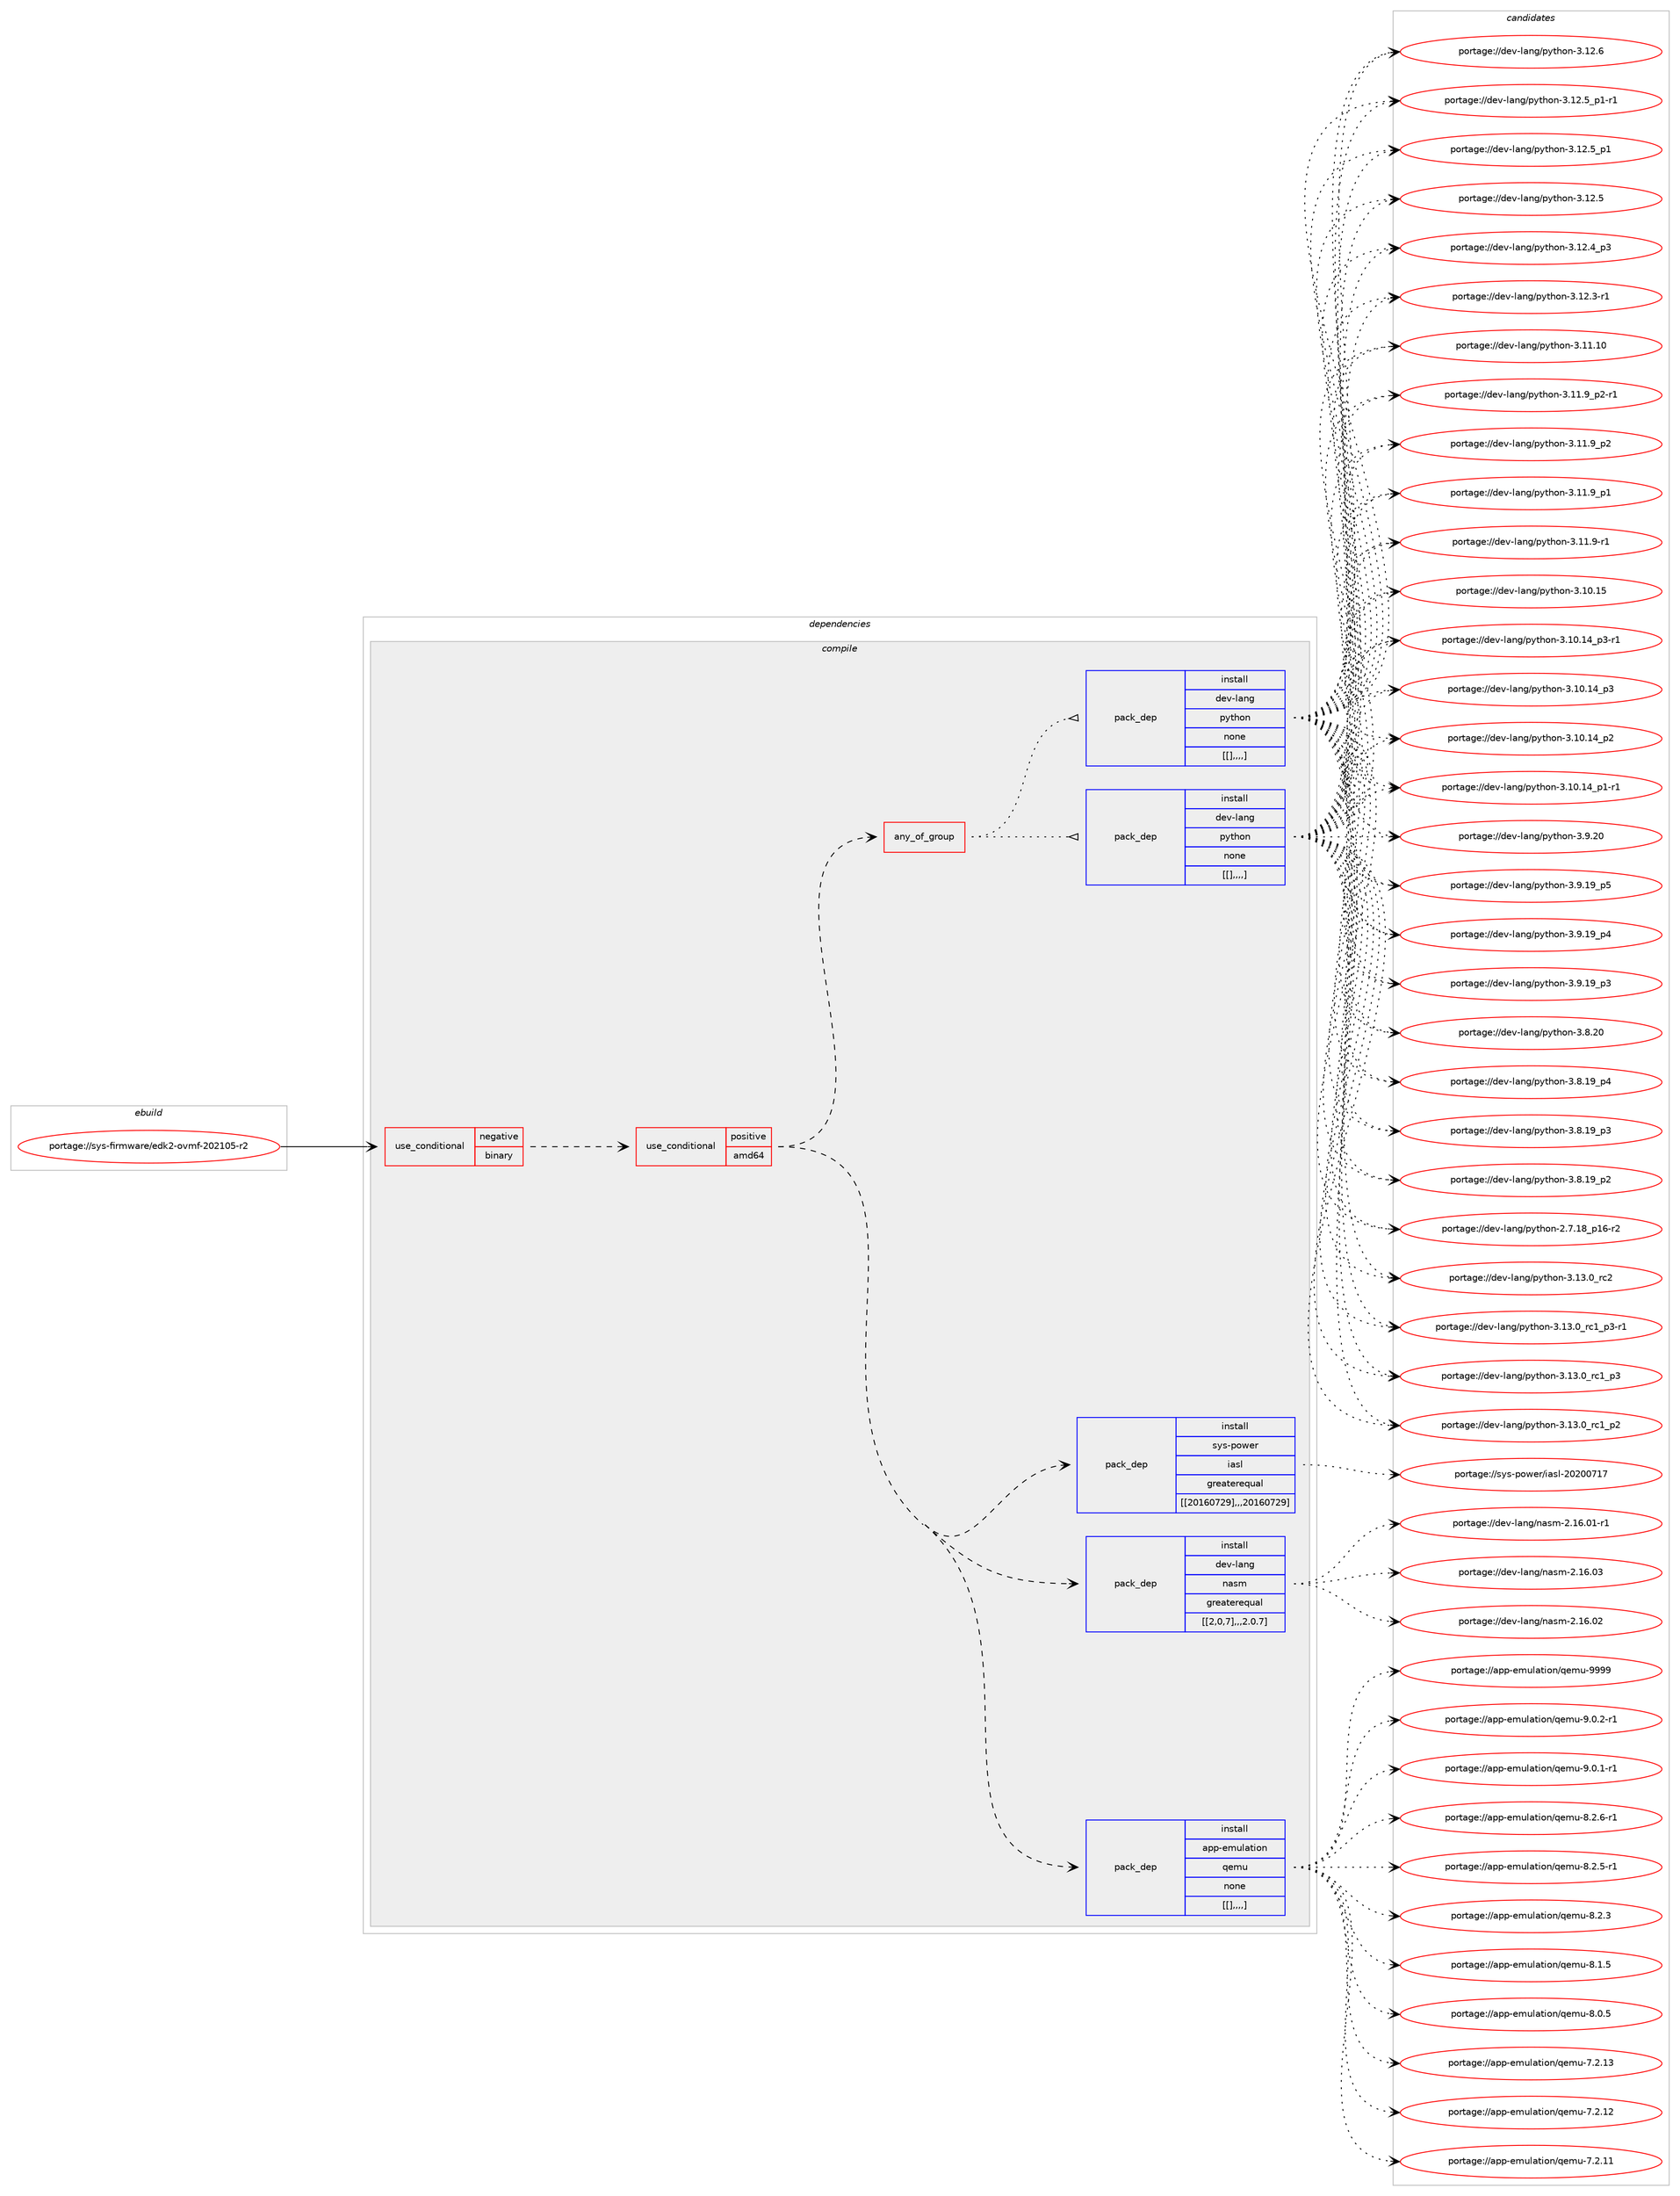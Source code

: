 digraph prolog {

# *************
# Graph options
# *************

newrank=true;
concentrate=true;
compound=true;
graph [rankdir=LR,fontname=Helvetica,fontsize=10,ranksep=1.5];#, ranksep=2.5, nodesep=0.2];
edge  [arrowhead=vee];
node  [fontname=Helvetica,fontsize=10];

# **********
# The ebuild
# **********

subgraph cluster_leftcol {
color=gray;
label=<<i>ebuild</i>>;
id [label="portage://sys-firmware/edk2-ovmf-202105-r2", color=red, width=4, href="../sys-firmware/edk2-ovmf-202105-r2.svg"];
}

# ****************
# The dependencies
# ****************

subgraph cluster_midcol {
color=gray;
label=<<i>dependencies</i>>;
subgraph cluster_compile {
fillcolor="#eeeeee";
style=filled;
label=<<i>compile</i>>;
subgraph cond120464 {
dependency453171 [label=<<TABLE BORDER="0" CELLBORDER="1" CELLSPACING="0" CELLPADDING="4"><TR><TD ROWSPAN="3" CELLPADDING="10">use_conditional</TD></TR><TR><TD>negative</TD></TR><TR><TD>binary</TD></TR></TABLE>>, shape=none, color=red];
subgraph cond120465 {
dependency453172 [label=<<TABLE BORDER="0" CELLBORDER="1" CELLSPACING="0" CELLPADDING="4"><TR><TD ROWSPAN="3" CELLPADDING="10">use_conditional</TD></TR><TR><TD>positive</TD></TR><TR><TD>amd64</TD></TR></TABLE>>, shape=none, color=red];
subgraph pack329612 {
dependency453173 [label=<<TABLE BORDER="0" CELLBORDER="1" CELLSPACING="0" CELLPADDING="4" WIDTH="220"><TR><TD ROWSPAN="6" CELLPADDING="30">pack_dep</TD></TR><TR><TD WIDTH="110">install</TD></TR><TR><TD>app-emulation</TD></TR><TR><TD>qemu</TD></TR><TR><TD>none</TD></TR><TR><TD>[[],,,,]</TD></TR></TABLE>>, shape=none, color=blue];
}
dependency453172:e -> dependency453173:w [weight=20,style="dashed",arrowhead="vee"];
subgraph pack329613 {
dependency453174 [label=<<TABLE BORDER="0" CELLBORDER="1" CELLSPACING="0" CELLPADDING="4" WIDTH="220"><TR><TD ROWSPAN="6" CELLPADDING="30">pack_dep</TD></TR><TR><TD WIDTH="110">install</TD></TR><TR><TD>dev-lang</TD></TR><TR><TD>nasm</TD></TR><TR><TD>greaterequal</TD></TR><TR><TD>[[2,0,7],,,2.0.7]</TD></TR></TABLE>>, shape=none, color=blue];
}
dependency453172:e -> dependency453174:w [weight=20,style="dashed",arrowhead="vee"];
subgraph pack329614 {
dependency453175 [label=<<TABLE BORDER="0" CELLBORDER="1" CELLSPACING="0" CELLPADDING="4" WIDTH="220"><TR><TD ROWSPAN="6" CELLPADDING="30">pack_dep</TD></TR><TR><TD WIDTH="110">install</TD></TR><TR><TD>sys-power</TD></TR><TR><TD>iasl</TD></TR><TR><TD>greaterequal</TD></TR><TR><TD>[[20160729],,,20160729]</TD></TR></TABLE>>, shape=none, color=blue];
}
dependency453172:e -> dependency453175:w [weight=20,style="dashed",arrowhead="vee"];
subgraph any2890 {
dependency453176 [label=<<TABLE BORDER="0" CELLBORDER="1" CELLSPACING="0" CELLPADDING="4"><TR><TD CELLPADDING="10">any_of_group</TD></TR></TABLE>>, shape=none, color=red];subgraph pack329615 {
dependency453177 [label=<<TABLE BORDER="0" CELLBORDER="1" CELLSPACING="0" CELLPADDING="4" WIDTH="220"><TR><TD ROWSPAN="6" CELLPADDING="30">pack_dep</TD></TR><TR><TD WIDTH="110">install</TD></TR><TR><TD>dev-lang</TD></TR><TR><TD>python</TD></TR><TR><TD>none</TD></TR><TR><TD>[[],,,,]</TD></TR></TABLE>>, shape=none, color=blue];
}
dependency453176:e -> dependency453177:w [weight=20,style="dotted",arrowhead="oinv"];
subgraph pack329616 {
dependency453178 [label=<<TABLE BORDER="0" CELLBORDER="1" CELLSPACING="0" CELLPADDING="4" WIDTH="220"><TR><TD ROWSPAN="6" CELLPADDING="30">pack_dep</TD></TR><TR><TD WIDTH="110">install</TD></TR><TR><TD>dev-lang</TD></TR><TR><TD>python</TD></TR><TR><TD>none</TD></TR><TR><TD>[[],,,,]</TD></TR></TABLE>>, shape=none, color=blue];
}
dependency453176:e -> dependency453178:w [weight=20,style="dotted",arrowhead="oinv"];
}
dependency453172:e -> dependency453176:w [weight=20,style="dashed",arrowhead="vee"];
}
dependency453171:e -> dependency453172:w [weight=20,style="dashed",arrowhead="vee"];
}
id:e -> dependency453171:w [weight=20,style="solid",arrowhead="vee"];
}
subgraph cluster_compileandrun {
fillcolor="#eeeeee";
style=filled;
label=<<i>compile and run</i>>;
}
subgraph cluster_run {
fillcolor="#eeeeee";
style=filled;
label=<<i>run</i>>;
}
}

# **************
# The candidates
# **************

subgraph cluster_choices {
rank=same;
color=gray;
label=<<i>candidates</i>>;

subgraph choice329612 {
color=black;
nodesep=1;
choice971121124510110911710897116105111110471131011091174557575757 [label="portage://app-emulation/qemu-9999", color=red, width=4,href="../app-emulation/qemu-9999.svg"];
choice971121124510110911710897116105111110471131011091174557464846504511449 [label="portage://app-emulation/qemu-9.0.2-r1", color=red, width=4,href="../app-emulation/qemu-9.0.2-r1.svg"];
choice971121124510110911710897116105111110471131011091174557464846494511449 [label="portage://app-emulation/qemu-9.0.1-r1", color=red, width=4,href="../app-emulation/qemu-9.0.1-r1.svg"];
choice971121124510110911710897116105111110471131011091174556465046544511449 [label="portage://app-emulation/qemu-8.2.6-r1", color=red, width=4,href="../app-emulation/qemu-8.2.6-r1.svg"];
choice971121124510110911710897116105111110471131011091174556465046534511449 [label="portage://app-emulation/qemu-8.2.5-r1", color=red, width=4,href="../app-emulation/qemu-8.2.5-r1.svg"];
choice97112112451011091171089711610511111047113101109117455646504651 [label="portage://app-emulation/qemu-8.2.3", color=red, width=4,href="../app-emulation/qemu-8.2.3.svg"];
choice97112112451011091171089711610511111047113101109117455646494653 [label="portage://app-emulation/qemu-8.1.5", color=red, width=4,href="../app-emulation/qemu-8.1.5.svg"];
choice97112112451011091171089711610511111047113101109117455646484653 [label="portage://app-emulation/qemu-8.0.5", color=red, width=4,href="../app-emulation/qemu-8.0.5.svg"];
choice9711211245101109117108971161051111104711310110911745554650464951 [label="portage://app-emulation/qemu-7.2.13", color=red, width=4,href="../app-emulation/qemu-7.2.13.svg"];
choice9711211245101109117108971161051111104711310110911745554650464950 [label="portage://app-emulation/qemu-7.2.12", color=red, width=4,href="../app-emulation/qemu-7.2.12.svg"];
choice9711211245101109117108971161051111104711310110911745554650464949 [label="portage://app-emulation/qemu-7.2.11", color=red, width=4,href="../app-emulation/qemu-7.2.11.svg"];
dependency453173:e -> choice971121124510110911710897116105111110471131011091174557575757:w [style=dotted,weight="100"];
dependency453173:e -> choice971121124510110911710897116105111110471131011091174557464846504511449:w [style=dotted,weight="100"];
dependency453173:e -> choice971121124510110911710897116105111110471131011091174557464846494511449:w [style=dotted,weight="100"];
dependency453173:e -> choice971121124510110911710897116105111110471131011091174556465046544511449:w [style=dotted,weight="100"];
dependency453173:e -> choice971121124510110911710897116105111110471131011091174556465046534511449:w [style=dotted,weight="100"];
dependency453173:e -> choice97112112451011091171089711610511111047113101109117455646504651:w [style=dotted,weight="100"];
dependency453173:e -> choice97112112451011091171089711610511111047113101109117455646494653:w [style=dotted,weight="100"];
dependency453173:e -> choice97112112451011091171089711610511111047113101109117455646484653:w [style=dotted,weight="100"];
dependency453173:e -> choice9711211245101109117108971161051111104711310110911745554650464951:w [style=dotted,weight="100"];
dependency453173:e -> choice9711211245101109117108971161051111104711310110911745554650464950:w [style=dotted,weight="100"];
dependency453173:e -> choice9711211245101109117108971161051111104711310110911745554650464949:w [style=dotted,weight="100"];
}
subgraph choice329613 {
color=black;
nodesep=1;
choice100101118451089711010347110971151094550464954464851 [label="portage://dev-lang/nasm-2.16.03", color=red, width=4,href="../dev-lang/nasm-2.16.03.svg"];
choice100101118451089711010347110971151094550464954464850 [label="portage://dev-lang/nasm-2.16.02", color=red, width=4,href="../dev-lang/nasm-2.16.02.svg"];
choice1001011184510897110103471109711510945504649544648494511449 [label="portage://dev-lang/nasm-2.16.01-r1", color=red, width=4,href="../dev-lang/nasm-2.16.01-r1.svg"];
dependency453174:e -> choice100101118451089711010347110971151094550464954464851:w [style=dotted,weight="100"];
dependency453174:e -> choice100101118451089711010347110971151094550464954464850:w [style=dotted,weight="100"];
dependency453174:e -> choice1001011184510897110103471109711510945504649544648494511449:w [style=dotted,weight="100"];
}
subgraph choice329614 {
color=black;
nodesep=1;
choice115121115451121111191011144710597115108455048504848554955 [label="portage://sys-power/iasl-20200717", color=red, width=4,href="../sys-power/iasl-20200717.svg"];
dependency453175:e -> choice115121115451121111191011144710597115108455048504848554955:w [style=dotted,weight="100"];
}
subgraph choice329615 {
color=black;
nodesep=1;
choice10010111845108971101034711212111610411111045514649514648951149950 [label="portage://dev-lang/python-3.13.0_rc2", color=red, width=4,href="../dev-lang/python-3.13.0_rc2.svg"];
choice1001011184510897110103471121211161041111104551464951464895114994995112514511449 [label="portage://dev-lang/python-3.13.0_rc1_p3-r1", color=red, width=4,href="../dev-lang/python-3.13.0_rc1_p3-r1.svg"];
choice100101118451089711010347112121116104111110455146495146489511499499511251 [label="portage://dev-lang/python-3.13.0_rc1_p3", color=red, width=4,href="../dev-lang/python-3.13.0_rc1_p3.svg"];
choice100101118451089711010347112121116104111110455146495146489511499499511250 [label="portage://dev-lang/python-3.13.0_rc1_p2", color=red, width=4,href="../dev-lang/python-3.13.0_rc1_p2.svg"];
choice10010111845108971101034711212111610411111045514649504654 [label="portage://dev-lang/python-3.12.6", color=red, width=4,href="../dev-lang/python-3.12.6.svg"];
choice1001011184510897110103471121211161041111104551464950465395112494511449 [label="portage://dev-lang/python-3.12.5_p1-r1", color=red, width=4,href="../dev-lang/python-3.12.5_p1-r1.svg"];
choice100101118451089711010347112121116104111110455146495046539511249 [label="portage://dev-lang/python-3.12.5_p1", color=red, width=4,href="../dev-lang/python-3.12.5_p1.svg"];
choice10010111845108971101034711212111610411111045514649504653 [label="portage://dev-lang/python-3.12.5", color=red, width=4,href="../dev-lang/python-3.12.5.svg"];
choice100101118451089711010347112121116104111110455146495046529511251 [label="portage://dev-lang/python-3.12.4_p3", color=red, width=4,href="../dev-lang/python-3.12.4_p3.svg"];
choice100101118451089711010347112121116104111110455146495046514511449 [label="portage://dev-lang/python-3.12.3-r1", color=red, width=4,href="../dev-lang/python-3.12.3-r1.svg"];
choice1001011184510897110103471121211161041111104551464949464948 [label="portage://dev-lang/python-3.11.10", color=red, width=4,href="../dev-lang/python-3.11.10.svg"];
choice1001011184510897110103471121211161041111104551464949465795112504511449 [label="portage://dev-lang/python-3.11.9_p2-r1", color=red, width=4,href="../dev-lang/python-3.11.9_p2-r1.svg"];
choice100101118451089711010347112121116104111110455146494946579511250 [label="portage://dev-lang/python-3.11.9_p2", color=red, width=4,href="../dev-lang/python-3.11.9_p2.svg"];
choice100101118451089711010347112121116104111110455146494946579511249 [label="portage://dev-lang/python-3.11.9_p1", color=red, width=4,href="../dev-lang/python-3.11.9_p1.svg"];
choice100101118451089711010347112121116104111110455146494946574511449 [label="portage://dev-lang/python-3.11.9-r1", color=red, width=4,href="../dev-lang/python-3.11.9-r1.svg"];
choice1001011184510897110103471121211161041111104551464948464953 [label="portage://dev-lang/python-3.10.15", color=red, width=4,href="../dev-lang/python-3.10.15.svg"];
choice100101118451089711010347112121116104111110455146494846495295112514511449 [label="portage://dev-lang/python-3.10.14_p3-r1", color=red, width=4,href="../dev-lang/python-3.10.14_p3-r1.svg"];
choice10010111845108971101034711212111610411111045514649484649529511251 [label="portage://dev-lang/python-3.10.14_p3", color=red, width=4,href="../dev-lang/python-3.10.14_p3.svg"];
choice10010111845108971101034711212111610411111045514649484649529511250 [label="portage://dev-lang/python-3.10.14_p2", color=red, width=4,href="../dev-lang/python-3.10.14_p2.svg"];
choice100101118451089711010347112121116104111110455146494846495295112494511449 [label="portage://dev-lang/python-3.10.14_p1-r1", color=red, width=4,href="../dev-lang/python-3.10.14_p1-r1.svg"];
choice10010111845108971101034711212111610411111045514657465048 [label="portage://dev-lang/python-3.9.20", color=red, width=4,href="../dev-lang/python-3.9.20.svg"];
choice100101118451089711010347112121116104111110455146574649579511253 [label="portage://dev-lang/python-3.9.19_p5", color=red, width=4,href="../dev-lang/python-3.9.19_p5.svg"];
choice100101118451089711010347112121116104111110455146574649579511252 [label="portage://dev-lang/python-3.9.19_p4", color=red, width=4,href="../dev-lang/python-3.9.19_p4.svg"];
choice100101118451089711010347112121116104111110455146574649579511251 [label="portage://dev-lang/python-3.9.19_p3", color=red, width=4,href="../dev-lang/python-3.9.19_p3.svg"];
choice10010111845108971101034711212111610411111045514656465048 [label="portage://dev-lang/python-3.8.20", color=red, width=4,href="../dev-lang/python-3.8.20.svg"];
choice100101118451089711010347112121116104111110455146564649579511252 [label="portage://dev-lang/python-3.8.19_p4", color=red, width=4,href="../dev-lang/python-3.8.19_p4.svg"];
choice100101118451089711010347112121116104111110455146564649579511251 [label="portage://dev-lang/python-3.8.19_p3", color=red, width=4,href="../dev-lang/python-3.8.19_p3.svg"];
choice100101118451089711010347112121116104111110455146564649579511250 [label="portage://dev-lang/python-3.8.19_p2", color=red, width=4,href="../dev-lang/python-3.8.19_p2.svg"];
choice100101118451089711010347112121116104111110455046554649569511249544511450 [label="portage://dev-lang/python-2.7.18_p16-r2", color=red, width=4,href="../dev-lang/python-2.7.18_p16-r2.svg"];
dependency453177:e -> choice10010111845108971101034711212111610411111045514649514648951149950:w [style=dotted,weight="100"];
dependency453177:e -> choice1001011184510897110103471121211161041111104551464951464895114994995112514511449:w [style=dotted,weight="100"];
dependency453177:e -> choice100101118451089711010347112121116104111110455146495146489511499499511251:w [style=dotted,weight="100"];
dependency453177:e -> choice100101118451089711010347112121116104111110455146495146489511499499511250:w [style=dotted,weight="100"];
dependency453177:e -> choice10010111845108971101034711212111610411111045514649504654:w [style=dotted,weight="100"];
dependency453177:e -> choice1001011184510897110103471121211161041111104551464950465395112494511449:w [style=dotted,weight="100"];
dependency453177:e -> choice100101118451089711010347112121116104111110455146495046539511249:w [style=dotted,weight="100"];
dependency453177:e -> choice10010111845108971101034711212111610411111045514649504653:w [style=dotted,weight="100"];
dependency453177:e -> choice100101118451089711010347112121116104111110455146495046529511251:w [style=dotted,weight="100"];
dependency453177:e -> choice100101118451089711010347112121116104111110455146495046514511449:w [style=dotted,weight="100"];
dependency453177:e -> choice1001011184510897110103471121211161041111104551464949464948:w [style=dotted,weight="100"];
dependency453177:e -> choice1001011184510897110103471121211161041111104551464949465795112504511449:w [style=dotted,weight="100"];
dependency453177:e -> choice100101118451089711010347112121116104111110455146494946579511250:w [style=dotted,weight="100"];
dependency453177:e -> choice100101118451089711010347112121116104111110455146494946579511249:w [style=dotted,weight="100"];
dependency453177:e -> choice100101118451089711010347112121116104111110455146494946574511449:w [style=dotted,weight="100"];
dependency453177:e -> choice1001011184510897110103471121211161041111104551464948464953:w [style=dotted,weight="100"];
dependency453177:e -> choice100101118451089711010347112121116104111110455146494846495295112514511449:w [style=dotted,weight="100"];
dependency453177:e -> choice10010111845108971101034711212111610411111045514649484649529511251:w [style=dotted,weight="100"];
dependency453177:e -> choice10010111845108971101034711212111610411111045514649484649529511250:w [style=dotted,weight="100"];
dependency453177:e -> choice100101118451089711010347112121116104111110455146494846495295112494511449:w [style=dotted,weight="100"];
dependency453177:e -> choice10010111845108971101034711212111610411111045514657465048:w [style=dotted,weight="100"];
dependency453177:e -> choice100101118451089711010347112121116104111110455146574649579511253:w [style=dotted,weight="100"];
dependency453177:e -> choice100101118451089711010347112121116104111110455146574649579511252:w [style=dotted,weight="100"];
dependency453177:e -> choice100101118451089711010347112121116104111110455146574649579511251:w [style=dotted,weight="100"];
dependency453177:e -> choice10010111845108971101034711212111610411111045514656465048:w [style=dotted,weight="100"];
dependency453177:e -> choice100101118451089711010347112121116104111110455146564649579511252:w [style=dotted,weight="100"];
dependency453177:e -> choice100101118451089711010347112121116104111110455146564649579511251:w [style=dotted,weight="100"];
dependency453177:e -> choice100101118451089711010347112121116104111110455146564649579511250:w [style=dotted,weight="100"];
dependency453177:e -> choice100101118451089711010347112121116104111110455046554649569511249544511450:w [style=dotted,weight="100"];
}
subgraph choice329616 {
color=black;
nodesep=1;
choice10010111845108971101034711212111610411111045514649514648951149950 [label="portage://dev-lang/python-3.13.0_rc2", color=red, width=4,href="../dev-lang/python-3.13.0_rc2.svg"];
choice1001011184510897110103471121211161041111104551464951464895114994995112514511449 [label="portage://dev-lang/python-3.13.0_rc1_p3-r1", color=red, width=4,href="../dev-lang/python-3.13.0_rc1_p3-r1.svg"];
choice100101118451089711010347112121116104111110455146495146489511499499511251 [label="portage://dev-lang/python-3.13.0_rc1_p3", color=red, width=4,href="../dev-lang/python-3.13.0_rc1_p3.svg"];
choice100101118451089711010347112121116104111110455146495146489511499499511250 [label="portage://dev-lang/python-3.13.0_rc1_p2", color=red, width=4,href="../dev-lang/python-3.13.0_rc1_p2.svg"];
choice10010111845108971101034711212111610411111045514649504654 [label="portage://dev-lang/python-3.12.6", color=red, width=4,href="../dev-lang/python-3.12.6.svg"];
choice1001011184510897110103471121211161041111104551464950465395112494511449 [label="portage://dev-lang/python-3.12.5_p1-r1", color=red, width=4,href="../dev-lang/python-3.12.5_p1-r1.svg"];
choice100101118451089711010347112121116104111110455146495046539511249 [label="portage://dev-lang/python-3.12.5_p1", color=red, width=4,href="../dev-lang/python-3.12.5_p1.svg"];
choice10010111845108971101034711212111610411111045514649504653 [label="portage://dev-lang/python-3.12.5", color=red, width=4,href="../dev-lang/python-3.12.5.svg"];
choice100101118451089711010347112121116104111110455146495046529511251 [label="portage://dev-lang/python-3.12.4_p3", color=red, width=4,href="../dev-lang/python-3.12.4_p3.svg"];
choice100101118451089711010347112121116104111110455146495046514511449 [label="portage://dev-lang/python-3.12.3-r1", color=red, width=4,href="../dev-lang/python-3.12.3-r1.svg"];
choice1001011184510897110103471121211161041111104551464949464948 [label="portage://dev-lang/python-3.11.10", color=red, width=4,href="../dev-lang/python-3.11.10.svg"];
choice1001011184510897110103471121211161041111104551464949465795112504511449 [label="portage://dev-lang/python-3.11.9_p2-r1", color=red, width=4,href="../dev-lang/python-3.11.9_p2-r1.svg"];
choice100101118451089711010347112121116104111110455146494946579511250 [label="portage://dev-lang/python-3.11.9_p2", color=red, width=4,href="../dev-lang/python-3.11.9_p2.svg"];
choice100101118451089711010347112121116104111110455146494946579511249 [label="portage://dev-lang/python-3.11.9_p1", color=red, width=4,href="../dev-lang/python-3.11.9_p1.svg"];
choice100101118451089711010347112121116104111110455146494946574511449 [label="portage://dev-lang/python-3.11.9-r1", color=red, width=4,href="../dev-lang/python-3.11.9-r1.svg"];
choice1001011184510897110103471121211161041111104551464948464953 [label="portage://dev-lang/python-3.10.15", color=red, width=4,href="../dev-lang/python-3.10.15.svg"];
choice100101118451089711010347112121116104111110455146494846495295112514511449 [label="portage://dev-lang/python-3.10.14_p3-r1", color=red, width=4,href="../dev-lang/python-3.10.14_p3-r1.svg"];
choice10010111845108971101034711212111610411111045514649484649529511251 [label="portage://dev-lang/python-3.10.14_p3", color=red, width=4,href="../dev-lang/python-3.10.14_p3.svg"];
choice10010111845108971101034711212111610411111045514649484649529511250 [label="portage://dev-lang/python-3.10.14_p2", color=red, width=4,href="../dev-lang/python-3.10.14_p2.svg"];
choice100101118451089711010347112121116104111110455146494846495295112494511449 [label="portage://dev-lang/python-3.10.14_p1-r1", color=red, width=4,href="../dev-lang/python-3.10.14_p1-r1.svg"];
choice10010111845108971101034711212111610411111045514657465048 [label="portage://dev-lang/python-3.9.20", color=red, width=4,href="../dev-lang/python-3.9.20.svg"];
choice100101118451089711010347112121116104111110455146574649579511253 [label="portage://dev-lang/python-3.9.19_p5", color=red, width=4,href="../dev-lang/python-3.9.19_p5.svg"];
choice100101118451089711010347112121116104111110455146574649579511252 [label="portage://dev-lang/python-3.9.19_p4", color=red, width=4,href="../dev-lang/python-3.9.19_p4.svg"];
choice100101118451089711010347112121116104111110455146574649579511251 [label="portage://dev-lang/python-3.9.19_p3", color=red, width=4,href="../dev-lang/python-3.9.19_p3.svg"];
choice10010111845108971101034711212111610411111045514656465048 [label="portage://dev-lang/python-3.8.20", color=red, width=4,href="../dev-lang/python-3.8.20.svg"];
choice100101118451089711010347112121116104111110455146564649579511252 [label="portage://dev-lang/python-3.8.19_p4", color=red, width=4,href="../dev-lang/python-3.8.19_p4.svg"];
choice100101118451089711010347112121116104111110455146564649579511251 [label="portage://dev-lang/python-3.8.19_p3", color=red, width=4,href="../dev-lang/python-3.8.19_p3.svg"];
choice100101118451089711010347112121116104111110455146564649579511250 [label="portage://dev-lang/python-3.8.19_p2", color=red, width=4,href="../dev-lang/python-3.8.19_p2.svg"];
choice100101118451089711010347112121116104111110455046554649569511249544511450 [label="portage://dev-lang/python-2.7.18_p16-r2", color=red, width=4,href="../dev-lang/python-2.7.18_p16-r2.svg"];
dependency453178:e -> choice10010111845108971101034711212111610411111045514649514648951149950:w [style=dotted,weight="100"];
dependency453178:e -> choice1001011184510897110103471121211161041111104551464951464895114994995112514511449:w [style=dotted,weight="100"];
dependency453178:e -> choice100101118451089711010347112121116104111110455146495146489511499499511251:w [style=dotted,weight="100"];
dependency453178:e -> choice100101118451089711010347112121116104111110455146495146489511499499511250:w [style=dotted,weight="100"];
dependency453178:e -> choice10010111845108971101034711212111610411111045514649504654:w [style=dotted,weight="100"];
dependency453178:e -> choice1001011184510897110103471121211161041111104551464950465395112494511449:w [style=dotted,weight="100"];
dependency453178:e -> choice100101118451089711010347112121116104111110455146495046539511249:w [style=dotted,weight="100"];
dependency453178:e -> choice10010111845108971101034711212111610411111045514649504653:w [style=dotted,weight="100"];
dependency453178:e -> choice100101118451089711010347112121116104111110455146495046529511251:w [style=dotted,weight="100"];
dependency453178:e -> choice100101118451089711010347112121116104111110455146495046514511449:w [style=dotted,weight="100"];
dependency453178:e -> choice1001011184510897110103471121211161041111104551464949464948:w [style=dotted,weight="100"];
dependency453178:e -> choice1001011184510897110103471121211161041111104551464949465795112504511449:w [style=dotted,weight="100"];
dependency453178:e -> choice100101118451089711010347112121116104111110455146494946579511250:w [style=dotted,weight="100"];
dependency453178:e -> choice100101118451089711010347112121116104111110455146494946579511249:w [style=dotted,weight="100"];
dependency453178:e -> choice100101118451089711010347112121116104111110455146494946574511449:w [style=dotted,weight="100"];
dependency453178:e -> choice1001011184510897110103471121211161041111104551464948464953:w [style=dotted,weight="100"];
dependency453178:e -> choice100101118451089711010347112121116104111110455146494846495295112514511449:w [style=dotted,weight="100"];
dependency453178:e -> choice10010111845108971101034711212111610411111045514649484649529511251:w [style=dotted,weight="100"];
dependency453178:e -> choice10010111845108971101034711212111610411111045514649484649529511250:w [style=dotted,weight="100"];
dependency453178:e -> choice100101118451089711010347112121116104111110455146494846495295112494511449:w [style=dotted,weight="100"];
dependency453178:e -> choice10010111845108971101034711212111610411111045514657465048:w [style=dotted,weight="100"];
dependency453178:e -> choice100101118451089711010347112121116104111110455146574649579511253:w [style=dotted,weight="100"];
dependency453178:e -> choice100101118451089711010347112121116104111110455146574649579511252:w [style=dotted,weight="100"];
dependency453178:e -> choice100101118451089711010347112121116104111110455146574649579511251:w [style=dotted,weight="100"];
dependency453178:e -> choice10010111845108971101034711212111610411111045514656465048:w [style=dotted,weight="100"];
dependency453178:e -> choice100101118451089711010347112121116104111110455146564649579511252:w [style=dotted,weight="100"];
dependency453178:e -> choice100101118451089711010347112121116104111110455146564649579511251:w [style=dotted,weight="100"];
dependency453178:e -> choice100101118451089711010347112121116104111110455146564649579511250:w [style=dotted,weight="100"];
dependency453178:e -> choice100101118451089711010347112121116104111110455046554649569511249544511450:w [style=dotted,weight="100"];
}
}

}

